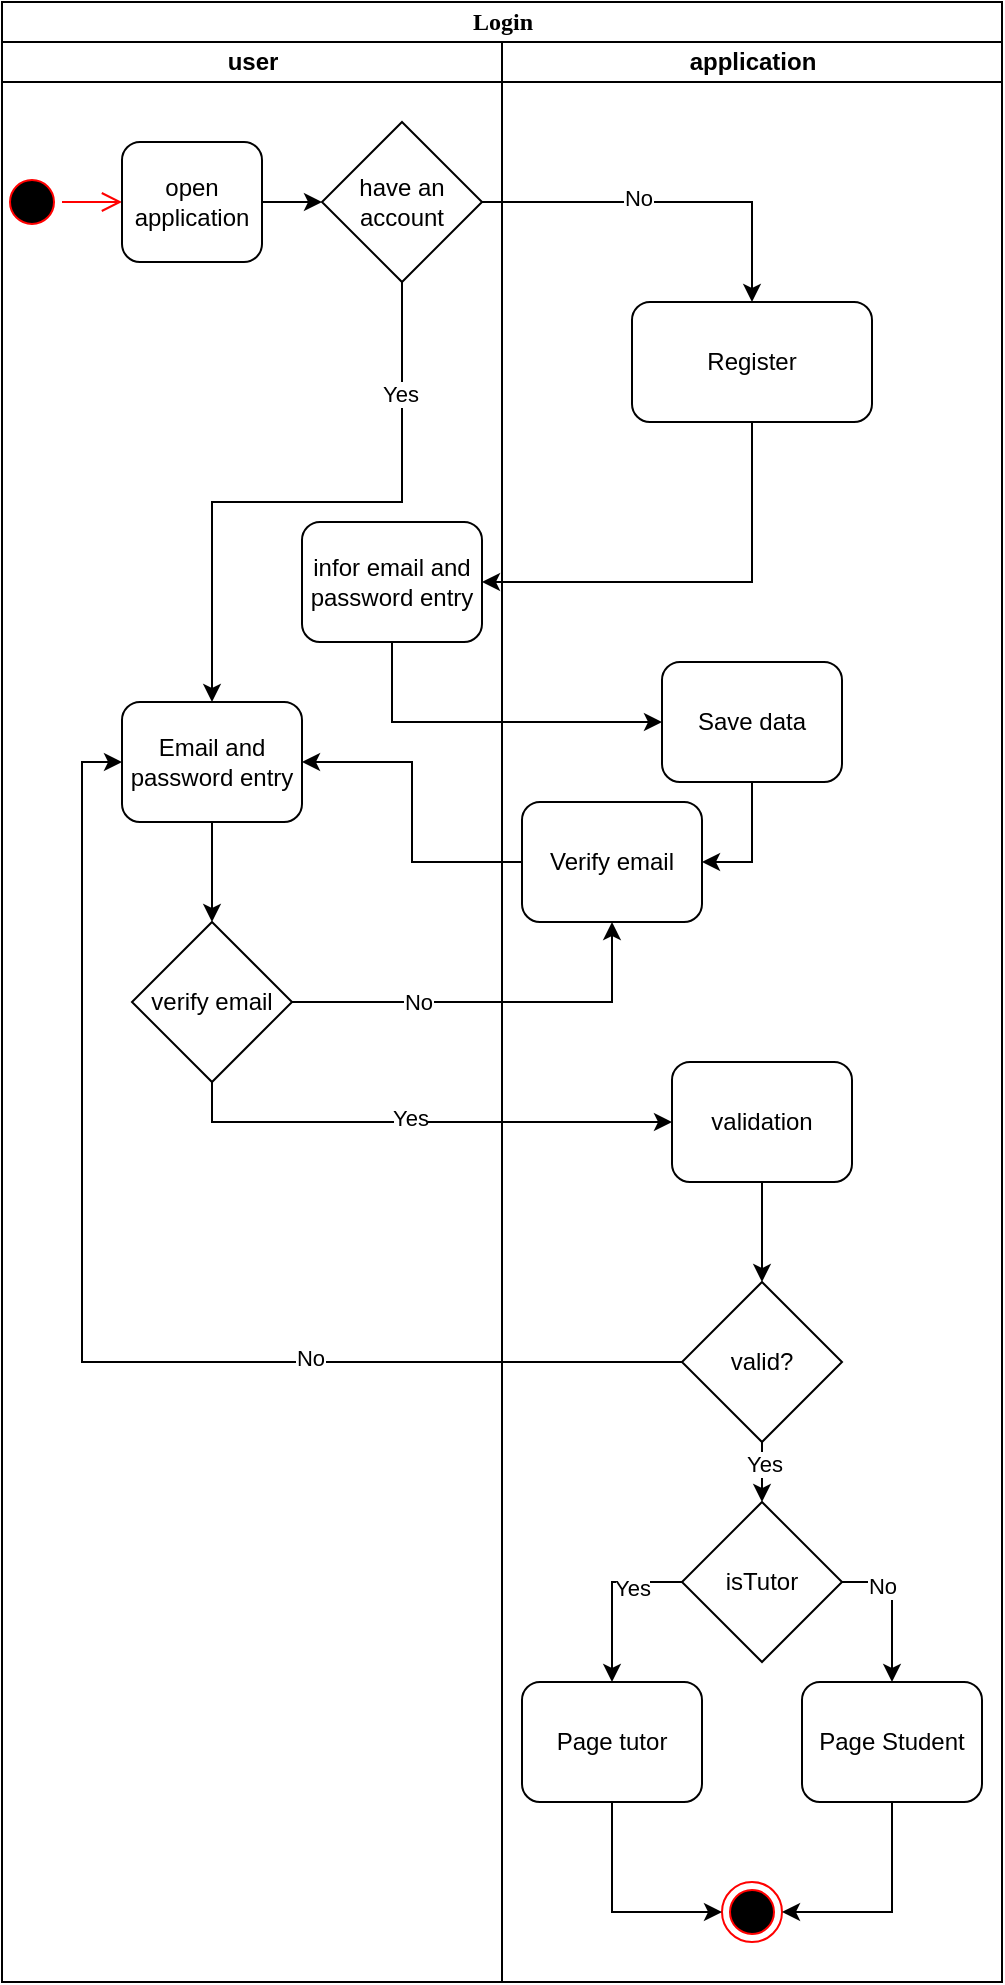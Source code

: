 <mxfile version="24.2.2" type="device">
  <diagram name="Page-1" id="0783ab3e-0a74-02c8-0abd-f7b4e66b4bec">
    <mxGraphModel dx="893" dy="1034" grid="1" gridSize="10" guides="1" tooltips="1" connect="1" arrows="1" fold="1" page="1" pageScale="1" pageWidth="850" pageHeight="1100" background="none" math="0" shadow="0">
      <root>
        <mxCell id="0" />
        <mxCell id="1" parent="0" />
        <mxCell id="1c1d494c118603dd-1" value="Login" style="swimlane;html=1;childLayout=stackLayout;startSize=20;rounded=0;shadow=0;comic=0;labelBackgroundColor=none;strokeWidth=1;fontFamily=Verdana;fontSize=12;align=center;" parent="1" vertex="1">
          <mxGeometry x="60" y="30" width="500" height="990" as="geometry" />
        </mxCell>
        <mxCell id="1c1d494c118603dd-2" value="user" style="swimlane;html=1;startSize=20;" parent="1c1d494c118603dd-1" vertex="1">
          <mxGeometry y="20" width="250" height="970" as="geometry" />
        </mxCell>
        <mxCell id="HRE3_yIJ3wqLc0qZuIb_-1" value="" style="ellipse;html=1;shape=startState;fillColor=#000000;strokeColor=#ff0000;" vertex="1" parent="1c1d494c118603dd-2">
          <mxGeometry y="65" width="30" height="30" as="geometry" />
        </mxCell>
        <mxCell id="HRE3_yIJ3wqLc0qZuIb_-2" value="" style="edgeStyle=orthogonalEdgeStyle;html=1;verticalAlign=bottom;endArrow=open;endSize=8;strokeColor=#ff0000;rounded=0;entryX=0;entryY=0.5;entryDx=0;entryDy=0;" edge="1" source="HRE3_yIJ3wqLc0qZuIb_-1" parent="1c1d494c118603dd-2" target="HRE3_yIJ3wqLc0qZuIb_-4">
          <mxGeometry relative="1" as="geometry">
            <mxPoint x="45" y="130" as="targetPoint" />
          </mxGeometry>
        </mxCell>
        <mxCell id="HRE3_yIJ3wqLc0qZuIb_-18" value="" style="edgeStyle=orthogonalEdgeStyle;rounded=0;orthogonalLoop=1;jettySize=auto;html=1;" edge="1" parent="1c1d494c118603dd-2" source="HRE3_yIJ3wqLc0qZuIb_-4" target="HRE3_yIJ3wqLc0qZuIb_-5">
          <mxGeometry relative="1" as="geometry" />
        </mxCell>
        <mxCell id="HRE3_yIJ3wqLc0qZuIb_-4" value="open application" style="rounded=1;whiteSpace=wrap;html=1;" vertex="1" parent="1c1d494c118603dd-2">
          <mxGeometry x="60" y="50" width="70" height="60" as="geometry" />
        </mxCell>
        <mxCell id="HRE3_yIJ3wqLc0qZuIb_-20" value="" style="edgeStyle=orthogonalEdgeStyle;rounded=0;orthogonalLoop=1;jettySize=auto;html=1;entryX=0.5;entryY=0;entryDx=0;entryDy=0;" edge="1" parent="1c1d494c118603dd-2" source="HRE3_yIJ3wqLc0qZuIb_-5" target="HRE3_yIJ3wqLc0qZuIb_-16">
          <mxGeometry relative="1" as="geometry">
            <Array as="points">
              <mxPoint x="200" y="230" />
              <mxPoint x="105" y="230" />
            </Array>
          </mxGeometry>
        </mxCell>
        <mxCell id="HRE3_yIJ3wqLc0qZuIb_-49" value="Yes" style="edgeLabel;html=1;align=center;verticalAlign=middle;resizable=0;points=[];" vertex="1" connectable="0" parent="HRE3_yIJ3wqLc0qZuIb_-20">
          <mxGeometry x="-0.633" y="-1" relative="1" as="geometry">
            <mxPoint as="offset" />
          </mxGeometry>
        </mxCell>
        <mxCell id="HRE3_yIJ3wqLc0qZuIb_-5" value="have an account" style="rhombus;whiteSpace=wrap;html=1;" vertex="1" parent="1c1d494c118603dd-2">
          <mxGeometry x="160" y="40" width="80" height="80" as="geometry" />
        </mxCell>
        <mxCell id="HRE3_yIJ3wqLc0qZuIb_-32" value="" style="edgeStyle=orthogonalEdgeStyle;rounded=0;orthogonalLoop=1;jettySize=auto;html=1;" edge="1" parent="1c1d494c118603dd-2" source="HRE3_yIJ3wqLc0qZuIb_-16" target="HRE3_yIJ3wqLc0qZuIb_-31">
          <mxGeometry relative="1" as="geometry" />
        </mxCell>
        <mxCell id="HRE3_yIJ3wqLc0qZuIb_-16" value="Email and password entry" style="rounded=1;whiteSpace=wrap;html=1;" vertex="1" parent="1c1d494c118603dd-2">
          <mxGeometry x="60" y="330" width="90" height="60" as="geometry" />
        </mxCell>
        <mxCell id="HRE3_yIJ3wqLc0qZuIb_-17" value="infor email and password entry" style="rounded=1;whiteSpace=wrap;html=1;" vertex="1" parent="1c1d494c118603dd-2">
          <mxGeometry x="150" y="240" width="90" height="60" as="geometry" />
        </mxCell>
        <mxCell id="HRE3_yIJ3wqLc0qZuIb_-31" value="verify email" style="rhombus;whiteSpace=wrap;html=1;" vertex="1" parent="1c1d494c118603dd-2">
          <mxGeometry x="65" y="440" width="80" height="80" as="geometry" />
        </mxCell>
        <mxCell id="1c1d494c118603dd-3" value="application" style="swimlane;html=1;startSize=20;" parent="1c1d494c118603dd-1" vertex="1">
          <mxGeometry x="250" y="20" width="250" height="970" as="geometry" />
        </mxCell>
        <mxCell id="HRE3_yIJ3wqLc0qZuIb_-3" value="" style="ellipse;html=1;shape=endState;fillColor=#000000;strokeColor=#ff0000;" vertex="1" parent="1c1d494c118603dd-3">
          <mxGeometry x="110" y="920" width="30" height="30" as="geometry" />
        </mxCell>
        <mxCell id="HRE3_yIJ3wqLc0qZuIb_-6" value="Register" style="rounded=1;whiteSpace=wrap;html=1;" vertex="1" parent="1c1d494c118603dd-3">
          <mxGeometry x="65" y="130" width="120" height="60" as="geometry" />
        </mxCell>
        <mxCell id="HRE3_yIJ3wqLc0qZuIb_-22" value="Save data" style="rounded=1;whiteSpace=wrap;html=1;" vertex="1" parent="1c1d494c118603dd-3">
          <mxGeometry x="80" y="310" width="90" height="60" as="geometry" />
        </mxCell>
        <mxCell id="HRE3_yIJ3wqLc0qZuIb_-25" value="Verify email" style="rounded=1;whiteSpace=wrap;html=1;" vertex="1" parent="1c1d494c118603dd-3">
          <mxGeometry x="10" y="380" width="90" height="60" as="geometry" />
        </mxCell>
        <mxCell id="HRE3_yIJ3wqLc0qZuIb_-24" style="edgeStyle=orthogonalEdgeStyle;rounded=0;orthogonalLoop=1;jettySize=auto;html=1;exitX=0.5;exitY=1;exitDx=0;exitDy=0;entryX=1;entryY=0.5;entryDx=0;entryDy=0;" edge="1" parent="1c1d494c118603dd-3" source="HRE3_yIJ3wqLc0qZuIb_-22" target="HRE3_yIJ3wqLc0qZuIb_-25">
          <mxGeometry relative="1" as="geometry" />
        </mxCell>
        <mxCell id="HRE3_yIJ3wqLc0qZuIb_-37" style="edgeStyle=orthogonalEdgeStyle;rounded=0;orthogonalLoop=1;jettySize=auto;html=1;exitX=0.5;exitY=1;exitDx=0;exitDy=0;entryX=0.5;entryY=0;entryDx=0;entryDy=0;" edge="1" parent="1c1d494c118603dd-3" source="HRE3_yIJ3wqLc0qZuIb_-34" target="HRE3_yIJ3wqLc0qZuIb_-36">
          <mxGeometry relative="1" as="geometry" />
        </mxCell>
        <mxCell id="HRE3_yIJ3wqLc0qZuIb_-34" value="validation" style="rounded=1;whiteSpace=wrap;html=1;" vertex="1" parent="1c1d494c118603dd-3">
          <mxGeometry x="85" y="510" width="90" height="60" as="geometry" />
        </mxCell>
        <mxCell id="HRE3_yIJ3wqLc0qZuIb_-41" value="" style="edgeStyle=orthogonalEdgeStyle;rounded=0;orthogonalLoop=1;jettySize=auto;html=1;" edge="1" parent="1c1d494c118603dd-3" source="HRE3_yIJ3wqLc0qZuIb_-36" target="HRE3_yIJ3wqLc0qZuIb_-40">
          <mxGeometry relative="1" as="geometry" />
        </mxCell>
        <mxCell id="HRE3_yIJ3wqLc0qZuIb_-53" value="Yes" style="edgeLabel;html=1;align=center;verticalAlign=middle;resizable=0;points=[];" vertex="1" connectable="0" parent="HRE3_yIJ3wqLc0qZuIb_-41">
          <mxGeometry x="0.16" y="-1" relative="1" as="geometry">
            <mxPoint as="offset" />
          </mxGeometry>
        </mxCell>
        <mxCell id="HRE3_yIJ3wqLc0qZuIb_-36" value="valid?" style="rhombus;whiteSpace=wrap;html=1;" vertex="1" parent="1c1d494c118603dd-3">
          <mxGeometry x="90" y="620" width="80" height="80" as="geometry" />
        </mxCell>
        <mxCell id="HRE3_yIJ3wqLc0qZuIb_-44" style="edgeStyle=orthogonalEdgeStyle;rounded=0;orthogonalLoop=1;jettySize=auto;html=1;exitX=1;exitY=0.5;exitDx=0;exitDy=0;entryX=0.5;entryY=0;entryDx=0;entryDy=0;" edge="1" parent="1c1d494c118603dd-3" source="HRE3_yIJ3wqLc0qZuIb_-40" target="HRE3_yIJ3wqLc0qZuIb_-42">
          <mxGeometry relative="1" as="geometry" />
        </mxCell>
        <mxCell id="HRE3_yIJ3wqLc0qZuIb_-55" value="No" style="edgeLabel;html=1;align=center;verticalAlign=middle;resizable=0;points=[];" vertex="1" connectable="0" parent="HRE3_yIJ3wqLc0qZuIb_-44">
          <mxGeometry x="-0.447" y="-2" relative="1" as="geometry">
            <mxPoint x="-1" as="offset" />
          </mxGeometry>
        </mxCell>
        <mxCell id="HRE3_yIJ3wqLc0qZuIb_-45" style="edgeStyle=orthogonalEdgeStyle;rounded=0;orthogonalLoop=1;jettySize=auto;html=1;exitX=0;exitY=0.5;exitDx=0;exitDy=0;entryX=0.5;entryY=0;entryDx=0;entryDy=0;" edge="1" parent="1c1d494c118603dd-3" source="HRE3_yIJ3wqLc0qZuIb_-40" target="HRE3_yIJ3wqLc0qZuIb_-43">
          <mxGeometry relative="1" as="geometry" />
        </mxCell>
        <mxCell id="HRE3_yIJ3wqLc0qZuIb_-54" value="Yes" style="edgeLabel;html=1;align=center;verticalAlign=middle;resizable=0;points=[];" vertex="1" connectable="0" parent="HRE3_yIJ3wqLc0qZuIb_-45">
          <mxGeometry x="-0.429" y="3" relative="1" as="geometry">
            <mxPoint x="-1" as="offset" />
          </mxGeometry>
        </mxCell>
        <mxCell id="HRE3_yIJ3wqLc0qZuIb_-40" value="isTutor" style="rhombus;whiteSpace=wrap;html=1;" vertex="1" parent="1c1d494c118603dd-3">
          <mxGeometry x="90" y="730" width="80" height="80" as="geometry" />
        </mxCell>
        <mxCell id="HRE3_yIJ3wqLc0qZuIb_-47" style="edgeStyle=orthogonalEdgeStyle;rounded=0;orthogonalLoop=1;jettySize=auto;html=1;exitX=0.5;exitY=1;exitDx=0;exitDy=0;entryX=1;entryY=0.5;entryDx=0;entryDy=0;" edge="1" parent="1c1d494c118603dd-3" source="HRE3_yIJ3wqLc0qZuIb_-42" target="HRE3_yIJ3wqLc0qZuIb_-3">
          <mxGeometry relative="1" as="geometry" />
        </mxCell>
        <mxCell id="HRE3_yIJ3wqLc0qZuIb_-42" value="Page Student" style="rounded=1;whiteSpace=wrap;html=1;" vertex="1" parent="1c1d494c118603dd-3">
          <mxGeometry x="150" y="820" width="90" height="60" as="geometry" />
        </mxCell>
        <mxCell id="HRE3_yIJ3wqLc0qZuIb_-46" style="edgeStyle=orthogonalEdgeStyle;rounded=0;orthogonalLoop=1;jettySize=auto;html=1;exitX=0.5;exitY=1;exitDx=0;exitDy=0;entryX=0;entryY=0.5;entryDx=0;entryDy=0;" edge="1" parent="1c1d494c118603dd-3" source="HRE3_yIJ3wqLc0qZuIb_-43" target="HRE3_yIJ3wqLc0qZuIb_-3">
          <mxGeometry relative="1" as="geometry" />
        </mxCell>
        <mxCell id="HRE3_yIJ3wqLc0qZuIb_-43" value="Page tutor" style="rounded=1;whiteSpace=wrap;html=1;" vertex="1" parent="1c1d494c118603dd-3">
          <mxGeometry x="10" y="820" width="90" height="60" as="geometry" />
        </mxCell>
        <mxCell id="HRE3_yIJ3wqLc0qZuIb_-19" value="" style="edgeStyle=orthogonalEdgeStyle;rounded=0;orthogonalLoop=1;jettySize=auto;html=1;" edge="1" parent="1c1d494c118603dd-1" source="HRE3_yIJ3wqLc0qZuIb_-5" target="HRE3_yIJ3wqLc0qZuIb_-6">
          <mxGeometry relative="1" as="geometry" />
        </mxCell>
        <mxCell id="HRE3_yIJ3wqLc0qZuIb_-48" value="No" style="edgeLabel;html=1;align=center;verticalAlign=middle;resizable=0;points=[];" vertex="1" connectable="0" parent="HRE3_yIJ3wqLc0qZuIb_-19">
          <mxGeometry x="-0.154" y="2" relative="1" as="geometry">
            <mxPoint x="-1" as="offset" />
          </mxGeometry>
        </mxCell>
        <mxCell id="HRE3_yIJ3wqLc0qZuIb_-21" style="edgeStyle=orthogonalEdgeStyle;rounded=0;orthogonalLoop=1;jettySize=auto;html=1;exitX=0.5;exitY=1;exitDx=0;exitDy=0;entryX=1;entryY=0.5;entryDx=0;entryDy=0;" edge="1" parent="1c1d494c118603dd-1" source="HRE3_yIJ3wqLc0qZuIb_-6" target="HRE3_yIJ3wqLc0qZuIb_-17">
          <mxGeometry relative="1" as="geometry" />
        </mxCell>
        <mxCell id="HRE3_yIJ3wqLc0qZuIb_-23" style="edgeStyle=orthogonalEdgeStyle;rounded=0;orthogonalLoop=1;jettySize=auto;html=1;exitX=0.5;exitY=1;exitDx=0;exitDy=0;entryX=0;entryY=0.5;entryDx=0;entryDy=0;" edge="1" parent="1c1d494c118603dd-1" source="HRE3_yIJ3wqLc0qZuIb_-17" target="HRE3_yIJ3wqLc0qZuIb_-22">
          <mxGeometry relative="1" as="geometry" />
        </mxCell>
        <mxCell id="HRE3_yIJ3wqLc0qZuIb_-27" style="edgeStyle=orthogonalEdgeStyle;rounded=0;orthogonalLoop=1;jettySize=auto;html=1;exitX=0;exitY=0.5;exitDx=0;exitDy=0;entryX=1;entryY=0.5;entryDx=0;entryDy=0;" edge="1" parent="1c1d494c118603dd-1" source="HRE3_yIJ3wqLc0qZuIb_-25" target="HRE3_yIJ3wqLc0qZuIb_-16">
          <mxGeometry relative="1" as="geometry" />
        </mxCell>
        <mxCell id="HRE3_yIJ3wqLc0qZuIb_-33" style="edgeStyle=orthogonalEdgeStyle;rounded=0;orthogonalLoop=1;jettySize=auto;html=1;exitX=1;exitY=0.5;exitDx=0;exitDy=0;entryX=0.5;entryY=1;entryDx=0;entryDy=0;" edge="1" parent="1c1d494c118603dd-1" source="HRE3_yIJ3wqLc0qZuIb_-31" target="HRE3_yIJ3wqLc0qZuIb_-25">
          <mxGeometry relative="1" as="geometry" />
        </mxCell>
        <mxCell id="HRE3_yIJ3wqLc0qZuIb_-50" value="No" style="edgeLabel;html=1;align=center;verticalAlign=middle;resizable=0;points=[];" vertex="1" connectable="0" parent="HRE3_yIJ3wqLc0qZuIb_-33">
          <mxGeometry x="-0.367" relative="1" as="geometry">
            <mxPoint x="-1" as="offset" />
          </mxGeometry>
        </mxCell>
        <mxCell id="HRE3_yIJ3wqLc0qZuIb_-35" style="edgeStyle=orthogonalEdgeStyle;rounded=0;orthogonalLoop=1;jettySize=auto;html=1;exitX=0.5;exitY=1;exitDx=0;exitDy=0;entryX=0;entryY=0.5;entryDx=0;entryDy=0;" edge="1" parent="1c1d494c118603dd-1" source="HRE3_yIJ3wqLc0qZuIb_-31" target="HRE3_yIJ3wqLc0qZuIb_-34">
          <mxGeometry relative="1" as="geometry" />
        </mxCell>
        <mxCell id="HRE3_yIJ3wqLc0qZuIb_-51" value="Yes" style="edgeLabel;html=1;align=center;verticalAlign=middle;resizable=0;points=[];" vertex="1" connectable="0" parent="HRE3_yIJ3wqLc0qZuIb_-35">
          <mxGeometry x="-0.054" y="2" relative="1" as="geometry">
            <mxPoint as="offset" />
          </mxGeometry>
        </mxCell>
        <mxCell id="HRE3_yIJ3wqLc0qZuIb_-38" style="edgeStyle=orthogonalEdgeStyle;rounded=0;orthogonalLoop=1;jettySize=auto;html=1;exitX=0;exitY=0.5;exitDx=0;exitDy=0;entryX=0;entryY=0.5;entryDx=0;entryDy=0;" edge="1" parent="1c1d494c118603dd-1" source="HRE3_yIJ3wqLc0qZuIb_-36" target="HRE3_yIJ3wqLc0qZuIb_-16">
          <mxGeometry relative="1" as="geometry" />
        </mxCell>
        <mxCell id="HRE3_yIJ3wqLc0qZuIb_-52" value="No" style="edgeLabel;html=1;align=center;verticalAlign=middle;resizable=0;points=[];" vertex="1" connectable="0" parent="HRE3_yIJ3wqLc0qZuIb_-38">
          <mxGeometry x="-0.402" y="-2" relative="1" as="geometry">
            <mxPoint x="-1" as="offset" />
          </mxGeometry>
        </mxCell>
      </root>
    </mxGraphModel>
  </diagram>
</mxfile>
